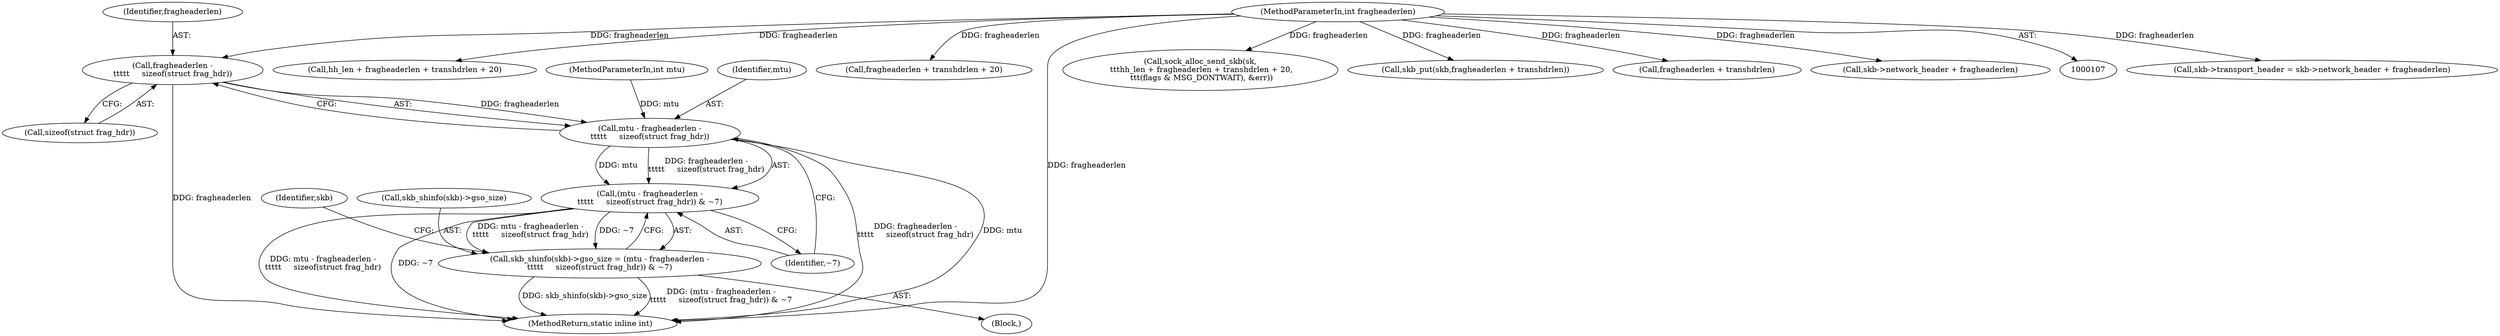 digraph "0_linux_2811ebac2521ceac84f2bdae402455baa6a7fb47_0@API" {
"1000212" [label="(Call,fragheaderlen -\n\t\t\t\t\t     sizeof(struct frag_hdr))"];
"1000113" [label="(MethodParameterIn,int fragheaderlen)"];
"1000210" [label="(Call,mtu - fragheaderlen -\n\t\t\t\t\t     sizeof(struct frag_hdr))"];
"1000209" [label="(Call,(mtu - fragheaderlen -\n\t\t\t\t\t     sizeof(struct frag_hdr)) & ~7)"];
"1000204" [label="(Call,skb_shinfo(skb)->gso_size = (mtu - fragheaderlen -\n\t\t\t\t\t     sizeof(struct frag_hdr)) & ~7)"];
"1000164" [label="(Call,skb->transport_header = skb->network_header + fragheaderlen)"];
"1000113" [label="(MethodParameterIn,int fragheaderlen)"];
"1000214" [label="(Call,sizeof(struct frag_hdr))"];
"1000213" [label="(Identifier,fragheaderlen)"];
"1000205" [label="(Call,skb_shinfo(skb)->gso_size)"];
"1000209" [label="(Call,(mtu - fragheaderlen -\n\t\t\t\t\t     sizeof(struct frag_hdr)) & ~7)"];
"1000210" [label="(Call,mtu - fragheaderlen -\n\t\t\t\t\t     sizeof(struct frag_hdr))"];
"1000136" [label="(Call,hh_len + fragheaderlen + transhdrlen + 20)"];
"1000138" [label="(Call,fragheaderlen + transhdrlen + 20)"];
"1000115" [label="(MethodParameterIn,int mtu)"];
"1000212" [label="(Call,fragheaderlen -\n\t\t\t\t\t     sizeof(struct frag_hdr))"];
"1000202" [label="(Block,)"];
"1000216" [label="(Identifier,~7)"];
"1000204" [label="(Call,skb_shinfo(skb)->gso_size = (mtu - fragheaderlen -\n\t\t\t\t\t     sizeof(struct frag_hdr)) & ~7)"];
"1000220" [label="(Identifier,skb)"];
"1000134" [label="(Call,sock_alloc_send_skb(sk,\n \t\t\thh_len + fragheaderlen + transhdrlen + 20,\n \t\t\t(flags & MSG_DONTWAIT), &err))"];
"1000157" [label="(Call,skb_put(skb,fragheaderlen + transhdrlen))"];
"1000247" [label="(MethodReturn,static inline int)"];
"1000159" [label="(Call,fragheaderlen + transhdrlen)"];
"1000168" [label="(Call,skb->network_header + fragheaderlen)"];
"1000211" [label="(Identifier,mtu)"];
"1000212" -> "1000210"  [label="AST: "];
"1000212" -> "1000214"  [label="CFG: "];
"1000213" -> "1000212"  [label="AST: "];
"1000214" -> "1000212"  [label="AST: "];
"1000210" -> "1000212"  [label="CFG: "];
"1000212" -> "1000247"  [label="DDG: fragheaderlen"];
"1000212" -> "1000210"  [label="DDG: fragheaderlen"];
"1000113" -> "1000212"  [label="DDG: fragheaderlen"];
"1000113" -> "1000107"  [label="AST: "];
"1000113" -> "1000247"  [label="DDG: fragheaderlen"];
"1000113" -> "1000134"  [label="DDG: fragheaderlen"];
"1000113" -> "1000136"  [label="DDG: fragheaderlen"];
"1000113" -> "1000138"  [label="DDG: fragheaderlen"];
"1000113" -> "1000157"  [label="DDG: fragheaderlen"];
"1000113" -> "1000159"  [label="DDG: fragheaderlen"];
"1000113" -> "1000164"  [label="DDG: fragheaderlen"];
"1000113" -> "1000168"  [label="DDG: fragheaderlen"];
"1000210" -> "1000209"  [label="AST: "];
"1000211" -> "1000210"  [label="AST: "];
"1000216" -> "1000210"  [label="CFG: "];
"1000210" -> "1000247"  [label="DDG: fragheaderlen -\n\t\t\t\t\t     sizeof(struct frag_hdr)"];
"1000210" -> "1000247"  [label="DDG: mtu"];
"1000210" -> "1000209"  [label="DDG: mtu"];
"1000210" -> "1000209"  [label="DDG: fragheaderlen -\n\t\t\t\t\t     sizeof(struct frag_hdr)"];
"1000115" -> "1000210"  [label="DDG: mtu"];
"1000209" -> "1000204"  [label="AST: "];
"1000209" -> "1000216"  [label="CFG: "];
"1000216" -> "1000209"  [label="AST: "];
"1000204" -> "1000209"  [label="CFG: "];
"1000209" -> "1000247"  [label="DDG: mtu - fragheaderlen -\n\t\t\t\t\t     sizeof(struct frag_hdr)"];
"1000209" -> "1000247"  [label="DDG: ~7"];
"1000209" -> "1000204"  [label="DDG: mtu - fragheaderlen -\n\t\t\t\t\t     sizeof(struct frag_hdr)"];
"1000209" -> "1000204"  [label="DDG: ~7"];
"1000204" -> "1000202"  [label="AST: "];
"1000205" -> "1000204"  [label="AST: "];
"1000220" -> "1000204"  [label="CFG: "];
"1000204" -> "1000247"  [label="DDG: skb_shinfo(skb)->gso_size"];
"1000204" -> "1000247"  [label="DDG: (mtu - fragheaderlen -\n\t\t\t\t\t     sizeof(struct frag_hdr)) & ~7"];
}
